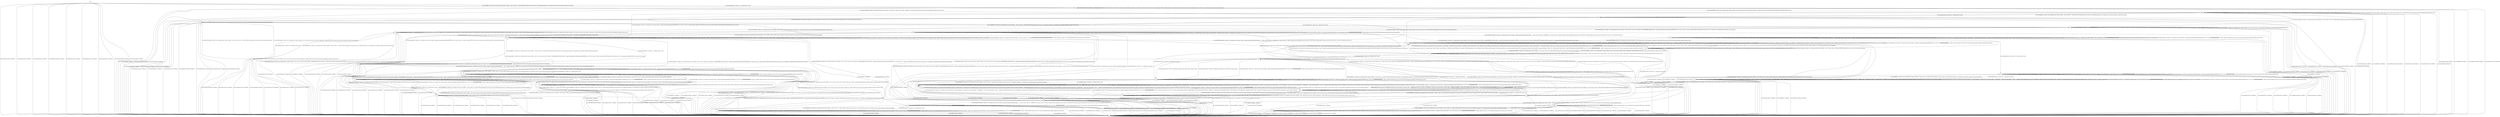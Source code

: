 digraph g {

	s0 [shape="circle" label="s0"];
	s1 [shape="circle" label="s1"];
	s2 [shape="circle" label="s2"];
	s3 [shape="circle" label="s3"];
	s4 [shape="circle" label="s4"];
	s5 [shape="circle" label="s5"];
	s6 [shape="circle" label="s6"];
	s7 [shape="circle" label="s7"];
	s8 [shape="circle" label="s8"];
	s9 [shape="circle" label="s9"];
	s10 [shape="circle" label="s10"];
	s11 [shape="circle" label="s11"];
	s12 [shape="circle" label="s12"];
	s13 [shape="circle" label="s13"];
	s14 [shape="circle" label="s14"];
	s15 [shape="circle" label="s15"];
	s16 [shape="circle" label="s16"];
	s17 [shape="circle" label="s17"];
	s18 [shape="circle" label="s18"];
	s19 [shape="circle" label="s19"];
	s20 [shape="circle" label="s20"];
	s21 [shape="circle" label="s21"];
	s22 [shape="circle" label="s22"];
	s23 [shape="circle" label="s23"];
	s24 [shape="circle" label="s24"];
	s25 [shape="circle" label="s25"];
	s26 [shape="circle" label="s26"];
	s27 [shape="circle" label="s27"];
	s28 [shape="circle" label="s28"];
	s29 [shape="circle" label="s29"];
	s30 [shape="circle" label="s30"];
	s31 [shape="circle" label="s31"];
	s32 [shape="circle" label="s32"];
	s33 [shape="circle" label="s33"];
	s34 [shape="circle" label="s34"];
	s0 -> s1 [label="user1|remote|DeviceControl / NoElement"];
	s0 -> s2 [label="user1|local|AddDevice / Symbol: CLS_0. Operation result: Success. Evidence: **'status':0,'msg':'ok''**. Reason: HTTP 200 response with success status (0) and confirmation message ('ok') consistently across all reports confirms successful device operation."];
	s0 -> s1 [label="user1|local|RemoveDevice / NoElement"];
	s0 -> s1 [label="user1|local|DeviceControl / NoElement"];
	s0 -> s4 [label="user1|local|InviteToHome / Symbol: CLS_0. Operation result: Success. Evidence: ''error':0,'status':0,'msg':'ok','data':{'qrcode':'11Abs_Len14|'}'. Reason: HTTP 200 with success status and QR code generation confirms invitation success."];
	s0 -> s1 [label="user1|local|RemoveFromHome / NoElement"];
	s0 -> s1 [label="user2|local|DeviceControl / NoElement"];
	s0 -> s1 [label="user2|remote|DeviceControl / NoElement"];
	s0 -> s1 [label="user2|remote|AcceptInvite / NoElement"];
	s0 -> s1 [label="user2|remote|ScanQRCode / NoElement"];
	s0 -> s1 [label="user2|remote|QuitHome / NoElement"];
	s1 -> s1 [label="user1|remote|DeviceControl / NoElement"];
	s1 -> s1 [label="user1|local|AddDevice / NoElement"];
	s1 -> s1 [label="user1|local|RemoveDevice / NoElement"];
	s1 -> s1 [label="user1|local|DeviceControl / NoElement"];
	s1 -> s1 [label="user1|local|InviteToHome / NoElement"];
	s1 -> s1 [label="user1|local|RemoveFromHome / NoElement"];
	s1 -> s1 [label="user2|local|DeviceControl / NoElement"];
	s1 -> s1 [label="user2|remote|DeviceControl / NoElement"];
	s1 -> s1 [label="user2|remote|AcceptInvite / NoElement"];
	s1 -> s1 [label="user2|remote|ScanQRCode / NoElement"];
	s1 -> s1 [label="user2|remote|QuitHome / NoElement"];
	s2 -> s2 [label="user1|remote|DeviceControl / Symbol: CLS_-1. Operation result: Success."];
	s2 -> s1 [label="user1|local|AddDevice / NoElement"];
	s2 -> s0 [label="user1|local|RemoveDevice / Symbol: CLS_-1. Operation result: Success."];
	s2 -> s2 [label="user1|local|DeviceControl / Symbol: CLS_0. Operation result: Undetermined. Evidence: 'Abs_Len28|lu'; 'No decisive payload evidence or clear traffic patterns'. Reason: Traffic analysis shows only length indicators (Abs_Len28) without operation-specific content, error codes, or success confirmation patterns in encrypted UDP streams"];
	s2 -> s3 [label="user1|local|InviteToHome / Symbol: CLS_0. Operation result: Success. Evidence: ''error':0,'status':0,'msg':'ok','data':{'qrcode':'11Abs_Len14|'}'. Reason: HTTP 200 with success status and QR code generation confirms invitation success."];
	s2 -> s1 [label="user1|local|RemoveFromHome / NoElement"];
	s2 -> s1 [label="user2|local|DeviceControl / NoElement"];
	s2 -> s1 [label="user2|remote|DeviceControl / NoElement"];
	s2 -> s1 [label="user2|remote|AcceptInvite / NoElement"];
	s2 -> s1 [label="user2|remote|ScanQRCode / NoElement"];
	s2 -> s1 [label="user2|remote|QuitHome / NoElement"];
	s3 -> s3 [label="user1|remote|DeviceControl / Symbol: CLS_-1. Operation result: Success."];
	s3 -> s1 [label="user1|local|AddDevice / NoElement"];
	s3 -> s4 [label="user1|local|RemoveDevice / Symbol: CLS_-1. Operation result: Success."];
	s3 -> s3 [label="user1|local|DeviceControl / Symbol: CLS_0. Operation result: Undetermined. Evidence: 'Abs_Len28|lu'; 'No decisive payload evidence or clear traffic patterns'. Reason: Traffic analysis shows only length indicators (Abs_Len28) without operation-specific content, error codes, or success confirmation patterns in encrypted UDP streams"];
	s3 -> s3 [label="user1|local|InviteToHome / Symbol: CLS_0. Operation result: Success. Evidence: ''error':0,'status':0,'msg':'ok','data':{'qrcode':'11Abs_Len14|'}'. Reason: HTTP 200 with success status and QR code generation confirms invitation success."];
	s3 -> s1 [label="user1|local|RemoveFromHome / NoElement"];
	s3 -> s1 [label="user2|local|DeviceControl / NoElement"];
	s3 -> s1 [label="user2|remote|DeviceControl / NoElement"];
	s3 -> s1 [label="user2|remote|AcceptInvite / NoElement"];
	s3 -> s5 [label="user2|remote|ScanQRCode / Symbol: CLS_0. Operation result: Success. Evidence: '{'error':0,'status':0,'msg':'ok'}'. Reason: HTTP 200 response with success status code and message confirmation."];
	s3 -> s1 [label="user2|remote|QuitHome / NoElement"];
	s4 -> s1 [label="user1|remote|DeviceControl / NoElement"];
	s4 -> s3 [label="user1|local|AddDevice / Symbol: CLS_0. Operation result: Success. Evidence: **'status':0,'msg':'ok''**. Reason: HTTP 200 response with success status (0) and confirmation message ('ok') consistently across all reports confirms successful device operation."];
	s4 -> s1 [label="user1|local|RemoveDevice / NoElement"];
	s4 -> s1 [label="user1|local|DeviceControl / NoElement"];
	s4 -> s4 [label="user1|local|InviteToHome / Symbol: CLS_0. Operation result: Success. Evidence: ''error':0,'status':0,'msg':'ok','data':{'qrcode':'11Abs_Len14|'}'. Reason: HTTP 200 with success status and QR code generation confirms invitation success."];
	s4 -> s1 [label="user1|local|RemoveFromHome / NoElement"];
	s4 -> s1 [label="user2|local|DeviceControl / NoElement"];
	s4 -> s1 [label="user2|remote|DeviceControl / NoElement"];
	s4 -> s1 [label="user2|remote|AcceptInvite / NoElement"];
	s4 -> s10 [label="user2|remote|ScanQRCode / Symbol: CLS_0. Operation result: Success. Evidence: '{'error':0,'status':0,'msg':'ok'}'. Reason: HTTP 200 response with success status code and message confirmation."];
	s4 -> s1 [label="user2|remote|QuitHome / NoElement"];
	s5 -> s5 [label="user1|remote|DeviceControl / Symbol: CLS_-1. Operation result: Success."];
	s5 -> s1 [label="user1|local|AddDevice / NoElement"];
	s5 -> s10 [label="user1|local|RemoveDevice / Symbol: CLS_-1. Operation result: Success."];
	s5 -> s5 [label="user1|local|DeviceControl / Symbol: CLS_0. Operation result: Undetermined. Evidence: 'Abs_Len28|lu'; 'No decisive payload evidence or clear traffic patterns'. Reason: Traffic analysis shows only length indicators (Abs_Len28) without operation-specific content, error codes, or success confirmation patterns in encrypted UDP streams"];
	s5 -> s34 [label="user1|local|InviteToHome / Symbol: CLS_0. Operation result: Success. Evidence: ''error':0,'status':0,'msg':'ok','data':{'qrcode':'11Abs_Len14|'}'. Reason: HTTP 200 with success status and QR code generation confirms invitation success."];
	s5 -> s1 [label="user1|local|RemoveFromHome / NoElement"];
	s5 -> s1 [label="user2|local|DeviceControl / NoElement"];
	s5 -> s1 [label="user2|remote|DeviceControl / NoElement"];
	s5 -> s6 [label="user2|remote|AcceptInvite / Symbol: CLS_0. Operation result: Success. Evidence: ''error':0,'status':0,'msg':'ok','data':{'familyid':'11b9af345feef8afb71de0053611d0eb'}'; '/appsync/group/member/invited/joinfamily|||||FPSPER{'error':0,'status':0,'msg':'ok'}'. Reason: Consistent HTTP 200 responses with success status (0), 'ok' messages, and confirmed family ID acceptance across all reports."];
	s5 -> s5 [label="user2|remote|ScanQRCode / Symbol: CLS_0. Operation result: Success. Evidence: '{'error':0,'status':0,'msg':'ok'}'. Reason: HTTP 200 response with success status code and message confirmation."];
	s5 -> s1 [label="user2|remote|QuitHome / NoElement"];
	s6 -> s6 [label="user1|remote|DeviceControl / Symbol: CLS_-1. Operation result: Success."];
	s6 -> s1 [label="user1|local|AddDevice / NoElement"];
	s6 -> s8 [label="user1|local|RemoveDevice / Symbol: CLS_-1. Operation result: Success."];
	s6 -> s6 [label="user1|local|DeviceControl / Symbol: CLS_0. Operation result: Undetermined. Evidence: 'Abs_Len28|lu'; 'No decisive payload evidence or clear traffic patterns'. Reason: Traffic analysis shows only length indicators (Abs_Len28) without operation-specific content, error codes, or success confirmation patterns in encrypted UDP streams"];
	s6 -> s7 [label="user1|local|InviteToHome / Symbol: CLS_1. Operation result: Success. Evidence: ''error':0,'status':0,'msg':'ok','data':{'qrcode':'11Abs_Len14|}'. Reason: Successful QR code generation and family member list update confirm invitation completion."];
	s6 -> s14 [label="user1|local|RemoveFromHome / Symbol: CLS_0. Operation result: Success. Evidence: '/appsync/group/member/delfamilymember' + '{'error':0,'status':0,'msg':'ok'}'; 'FPSPER{'error':0,'status':0,'msg':'ok'}'. Reason: Consistent success confirmation across all reports with HTTP POST to deletion endpoint returning success status codes (error:0, status:0) and confirmation message ('ok')"];
	s6 -> s6 [label="user2|local|DeviceControl / Symbol: CLS_0. Operation result: Success. Evidence: 'status':0'; 'Response' messages with payload data. Reason: HTTP 200 equivalent status with status:0 and sustained control responses confirm successful device operation (majority consensus). Note: One report lacked explicit control confirmation."];
	s6 -> s6 [label="user2|remote|DeviceControl / Symbol: CLS_1. Operation result: Success. Evidence: ''name':'Response''; 'POST|/device/control/v2/sdkcontrol'; 'namespace':'DNA.TransmissionControl','name':'Response'. Reason: Multiple successful responses with consistent payload structure and sustained bidirectional HTTP traffic confirming successful control operations."];
	s6 -> s1 [label="user2|remote|AcceptInvite / NoElement"];
	s6 -> s6 [label="user2|remote|ScanQRCode / Symbol: CLS_1. Operation result: Failed. Evidence: '{'error':-2010,'status':-2010,'msg':'������������������'}'. Reason: Negative error code (-2010) with garbled message indicates authentication or system failure."];
	s6 -> s20 [label="user2|remote|QuitHome / Symbol: CLS_1. Operation result: Success. Evidence: '/appsync/group/member/quitfamily|||||FPSPER{'error':0,'status':0,'msg':'ok'}'. Reason: Repeated confirmation of HTTP 200 status with 'ok' message validates successful quitfamily operation despite noted device errors."];
	s7 -> s7 [label="user1|remote|DeviceControl / Symbol: CLS_-1. Operation result: Success."];
	s7 -> s1 [label="user1|local|AddDevice / NoElement"];
	s7 -> s9 [label="user1|local|RemoveDevice / Symbol: CLS_-1. Operation result: Success."];
	s7 -> s7 [label="user1|local|DeviceControl / Symbol: CLS_0. Operation result: Undetermined. Evidence: 'Abs_Len28|lu'; 'No decisive payload evidence or clear traffic patterns'. Reason: Traffic analysis shows only length indicators (Abs_Len28) without operation-specific content, error codes, or success confirmation patterns in encrypted UDP streams"];
	s7 -> s7 [label="user1|local|InviteToHome / Symbol: CLS_1. Operation result: Success. Evidence: ''error':0,'status':0,'msg':'ok','data':{'qrcode':'11Abs_Len14|}'. Reason: Successful QR code generation and family member list update confirm invitation completion."];
	s7 -> s13 [label="user1|local|RemoveFromHome / Symbol: CLS_0. Operation result: Success. Evidence: '/appsync/group/member/delfamilymember' + '{'error':0,'status':0,'msg':'ok'}'; 'FPSPER{'error':0,'status':0,'msg':'ok'}'. Reason: Consistent success confirmation across all reports with HTTP POST to deletion endpoint returning success status codes (error:0, status:0) and confirmation message ('ok')"];
	s7 -> s7 [label="user2|local|DeviceControl / Symbol: CLS_0. Operation result: Success. Evidence: 'status':0'; 'Response' messages with payload data. Reason: HTTP 200 equivalent status with status:0 and sustained control responses confirm successful device operation (majority consensus). Note: One report lacked explicit control confirmation."];
	s7 -> s7 [label="user2|remote|DeviceControl / Symbol: CLS_1. Operation result: Success. Evidence: ''name':'Response''; 'POST|/device/control/v2/sdkcontrol'; 'namespace':'DNA.TransmissionControl','name':'Response'. Reason: Multiple successful responses with consistent payload structure and sustained bidirectional HTTP traffic confirming successful control operations."];
	s7 -> s1 [label="user2|remote|AcceptInvite / NoElement"];
	s7 -> s7 [label="user2|remote|ScanQRCode / Symbol: CLS_2. Operation result: Failed. Evidence: '{'error':-2011,'status':-2011,'msg':'������������������������������'}'. Reason: Negative error code (-2011) with extended garbled message indicates critical system failure."];
	s7 -> s3 [label="user2|remote|QuitHome / Symbol: CLS_1. Operation result: Success. Evidence: '/appsync/group/member/quitfamily|||||FPSPER{'error':0,'status':0,'msg':'ok'}'. Reason: Repeated confirmation of HTTP 200 status with 'ok' message validates successful quitfamily operation despite noted device errors."];
	s8 -> s1 [label="user1|remote|DeviceControl / NoElement"];
	s8 -> s6 [label="user1|local|AddDevice / Symbol: CLS_0. Operation result: Success. Evidence: **'status':0,'msg':'ok''**. Reason: HTTP 200 response with success status (0) and confirmation message ('ok') consistently across all reports confirms successful device operation."];
	s8 -> s1 [label="user1|local|RemoveDevice / NoElement"];
	s8 -> s1 [label="user1|local|DeviceControl / NoElement"];
	s8 -> s9 [label="user1|local|InviteToHome / Symbol: CLS_1. Operation result: Success. Evidence: ''error':0,'status':0,'msg':'ok','data':{'qrcode':'11Abs_Len14|}'. Reason: Successful QR code generation and family member list update confirm invitation completion."];
	s8 -> s16 [label="user1|local|RemoveFromHome / Symbol: CLS_0. Operation result: Success. Evidence: '/appsync/group/member/delfamilymember' + '{'error':0,'status':0,'msg':'ok'}'; 'FPSPER{'error':0,'status':0,'msg':'ok'}'. Reason: Consistent success confirmation across all reports with HTTP POST to deletion endpoint returning success status codes (error:0, status:0) and confirmation message ('ok')"];
	s8 -> s1 [label="user2|local|DeviceControl / NoElement"];
	s8 -> s1 [label="user2|remote|DeviceControl / NoElement"];
	s8 -> s1 [label="user2|remote|AcceptInvite / NoElement"];
	s8 -> s8 [label="user2|remote|ScanQRCode / Symbol: CLS_1. Operation result: Failed. Evidence: '{'error':-2010,'status':-2010,'msg':'������������������'}'. Reason: Negative error code (-2010) with garbled message indicates authentication or system failure."];
	s8 -> s25 [label="user2|remote|QuitHome / Symbol: CLS_0. Operation result: Success. Evidence: '/appsync/group/member/quitfamily|||||FPSPER{'error':0,'status':0,'msg':'ok'}'. Reason: Consistent HTTP 200 status with 'ok' message across all reports confirms successful quitfamily operation."];
	s9 -> s1 [label="user1|remote|DeviceControl / NoElement"];
	s9 -> s7 [label="user1|local|AddDevice / Symbol: CLS_0. Operation result: Success. Evidence: **'status':0,'msg':'ok''**. Reason: HTTP 200 response with success status (0) and confirmation message ('ok') consistently across all reports confirms successful device operation."];
	s9 -> s1 [label="user1|local|RemoveDevice / NoElement"];
	s9 -> s1 [label="user1|local|DeviceControl / NoElement"];
	s9 -> s9 [label="user1|local|InviteToHome / Symbol: CLS_1. Operation result: Success. Evidence: ''error':0,'status':0,'msg':'ok','data':{'qrcode':'11Abs_Len14|}'. Reason: Successful QR code generation and family member list update confirm invitation completion."];
	s9 -> s11 [label="user1|local|RemoveFromHome / Symbol: CLS_0. Operation result: Success. Evidence: '/appsync/group/member/delfamilymember' + '{'error':0,'status':0,'msg':'ok'}'; 'FPSPER{'error':0,'status':0,'msg':'ok'}'. Reason: Consistent success confirmation across all reports with HTTP POST to deletion endpoint returning success status codes (error:0, status:0) and confirmation message ('ok')"];
	s9 -> s1 [label="user2|local|DeviceControl / NoElement"];
	s9 -> s1 [label="user2|remote|DeviceControl / NoElement"];
	s9 -> s1 [label="user2|remote|AcceptInvite / NoElement"];
	s9 -> s9 [label="user2|remote|ScanQRCode / Symbol: CLS_2. Operation result: Failed. Evidence: '{'error':-2011,'status':-2011,'msg':'������������������������������'}'. Reason: Negative error code (-2011) with extended garbled message indicates critical system failure."];
	s9 -> s4 [label="user2|remote|QuitHome / Symbol: CLS_0. Operation result: Success. Evidence: '/appsync/group/member/quitfamily|||||FPSPER{'error':0,'status':0,'msg':'ok'}'. Reason: Consistent HTTP 200 status with 'ok' message across all reports confirms successful quitfamily operation."];
	s10 -> s1 [label="user1|remote|DeviceControl / NoElement"];
	s10 -> s5 [label="user1|local|AddDevice / Symbol: CLS_0. Operation result: Success. Evidence: **'status':0,'msg':'ok''**. Reason: HTTP 200 response with success status (0) and confirmation message ('ok') consistently across all reports confirms successful device operation."];
	s10 -> s1 [label="user1|local|RemoveDevice / NoElement"];
	s10 -> s1 [label="user1|local|DeviceControl / NoElement"];
	s10 -> s33 [label="user1|local|InviteToHome / Symbol: CLS_0. Operation result: Success. Evidence: ''error':0,'status':0,'msg':'ok','data':{'qrcode':'11Abs_Len14|'}'. Reason: HTTP 200 with success status and QR code generation confirms invitation success."];
	s10 -> s1 [label="user1|local|RemoveFromHome / NoElement"];
	s10 -> s1 [label="user2|local|DeviceControl / NoElement"];
	s10 -> s1 [label="user2|remote|DeviceControl / NoElement"];
	s10 -> s8 [label="user2|remote|AcceptInvite / Symbol: CLS_0. Operation result: Success. Evidence: ''error':0,'status':0,'msg':'ok','data':{'familyid':'11b9af345feef8afb71de0053611d0eb'}'; '/appsync/group/member/invited/joinfamily|||||FPSPER{'error':0,'status':0,'msg':'ok'}'. Reason: Consistent HTTP 200 responses with success status (0), 'ok' messages, and confirmed family ID acceptance across all reports."];
	s10 -> s10 [label="user2|remote|ScanQRCode / Symbol: CLS_0. Operation result: Success. Evidence: '{'error':0,'status':0,'msg':'ok'}'. Reason: HTTP 200 response with success status code and message confirmation."];
	s10 -> s1 [label="user2|remote|QuitHome / NoElement"];
	s11 -> s1 [label="user1|remote|DeviceControl / NoElement"];
	s11 -> s12 [label="user1|local|AddDevice / Symbol: CLS_0. Operation result: Success. Evidence: **'status':0,'msg':'ok''**. Reason: HTTP 200 response with success status (0) and confirmation message ('ok') consistently across all reports confirms successful device operation."];
	s11 -> s1 [label="user1|local|RemoveDevice / NoElement"];
	s11 -> s1 [label="user1|local|DeviceControl / NoElement"];
	s11 -> s11 [label="user1|local|InviteToHome / Symbol: CLS_0. Operation result: Success. Evidence: ''error':0,'status':0,'msg':'ok','data':{'qrcode':'11Abs_Len14|'}'. Reason: HTTP 200 with success status and QR code generation confirms invitation success."];
	s11 -> s1 [label="user1|local|RemoveFromHome / NoElement"];
	s11 -> s1 [label="user2|local|DeviceControl / NoElement"];
	s11 -> s1 [label="user2|remote|DeviceControl / NoElement"];
	s11 -> s1 [label="user2|remote|AcceptInvite / NoElement"];
	s11 -> s19 [label="user2|remote|ScanQRCode / Symbol: CLS_0. Operation result: Success. Evidence: '{'error':0,'status':0,'msg':'ok'}'. Reason: HTTP 200 response with success status code and message confirmation."];
	s11 -> s11 [label="user2|remote|QuitHome / Symbol: CLS_5. Operation result: Failed. Evidence: '/appsync/group/member/quitfamily|||||FPSPER{'status':-30107,'msg':'������������'}'. Reason: Unanimous negative status code (-30107) with error message indicates definitive quitfamily operation failure."];
	s12 -> s12 [label="user1|remote|DeviceControl / Symbol: CLS_-1. Operation result: Success."];
	s12 -> s1 [label="user1|local|AddDevice / NoElement"];
	s12 -> s11 [label="user1|local|RemoveDevice / Symbol: CLS_-1. Operation result: Success."];
	s12 -> s12 [label="user1|local|DeviceControl / Symbol: CLS_0. Operation result: Undetermined. Evidence: 'Abs_Len28|lu'; 'No decisive payload evidence or clear traffic patterns'. Reason: Traffic analysis shows only length indicators (Abs_Len28) without operation-specific content, error codes, or success confirmation patterns in encrypted UDP streams"];
	s12 -> s12 [label="user1|local|InviteToHome / Symbol: CLS_0. Operation result: Success. Evidence: ''error':0,'status':0,'msg':'ok','data':{'qrcode':'11Abs_Len14|'}'. Reason: HTTP 200 with success status and QR code generation confirms invitation success."];
	s12 -> s1 [label="user1|local|RemoveFromHome / NoElement"];
	s12 -> s1 [label="user2|local|DeviceControl / NoElement"];
	s12 -> s1 [label="user2|remote|DeviceControl / NoElement"];
	s12 -> s1 [label="user2|remote|AcceptInvite / NoElement"];
	s12 -> s17 [label="user2|remote|ScanQRCode / Symbol: CLS_0. Operation result: Success. Evidence: '{'error':0,'status':0,'msg':'ok'}'. Reason: HTTP 200 response with success status code and message confirmation."];
	s12 -> s12 [label="user2|remote|QuitHome / Symbol: CLS_5. Operation result: Failed. Evidence: '/appsync/group/member/quitfamily|||||FPSPER{'status':-30107,'msg':'������������'}'. Reason: Unanimous negative status code (-30107) with error message indicates definitive quitfamily operation failure."];
	s13 -> s13 [label="user1|remote|DeviceControl / Symbol: CLS_-1. Operation result: Success."];
	s13 -> s1 [label="user1|local|AddDevice / NoElement"];
	s13 -> s26 [label="user1|local|RemoveDevice / Symbol: CLS_-1. Operation result: Success."];
	s13 -> s13 [label="user1|local|DeviceControl / Symbol: CLS_0. Operation result: Undetermined. Evidence: 'Abs_Len28|lu'; 'No decisive payload evidence or clear traffic patterns'. Reason: Traffic analysis shows only length indicators (Abs_Len28) without operation-specific content, error codes, or success confirmation patterns in encrypted UDP streams"];
	s13 -> s13 [label="user1|local|InviteToHome / Symbol: CLS_0. Operation result: Success. Evidence: ''error':0,'status':0,'msg':'ok','data':{'qrcode':'11Abs_Len14|'}'. Reason: HTTP 200 with success status and QR code generation confirms invitation success."];
	s13 -> s1 [label="user1|local|RemoveFromHome / NoElement"];
	s13 -> s13 [label="user2|local|DeviceControl / Symbol: CLS_0. Operation result: Success. Evidence: 'status':0'; 'Response' messages with payload data. Reason: HTTP 200 equivalent status with status:0 and sustained control responses confirm successful device operation (majority consensus). Note: One report lacked explicit control confirmation."];
	s13 -> s13 [label="user2|remote|DeviceControl / Symbol: CLS_1. Operation result: Success. Evidence: ''name':'Response''; 'POST|/device/control/v2/sdkcontrol'; 'namespace':'DNA.TransmissionControl','name':'Response'. Reason: Multiple successful responses with consistent payload structure and sustained bidirectional HTTP traffic confirming successful control operations."];
	s13 -> s1 [label="user2|remote|AcceptInvite / NoElement"];
	s13 -> s18 [label="user2|remote|ScanQRCode / Symbol: CLS_0. Operation result: Success. Evidence: '{'error':0,'status':0,'msg':'ok'}'. Reason: HTTP 200 response with success status code and message confirmation."];
	s13 -> s13 [label="user2|remote|QuitHome / Symbol: CLS_5. Operation result: Failed. Evidence: '/appsync/group/member/quitfamily|||||FPSPER{'status':-30107,'msg':'������������'}'. Reason: Unanimous negative status code (-30107) with error message indicates definitive quitfamily operation failure."];
	s14 -> s14 [label="user1|remote|DeviceControl / Symbol: CLS_-1. Operation result: Success."];
	s14 -> s1 [label="user1|local|AddDevice / NoElement"];
	s14 -> s15 [label="user1|local|RemoveDevice / Symbol: CLS_-1. Operation result: Success."];
	s14 -> s14 [label="user1|local|DeviceControl / Symbol: CLS_0. Operation result: Undetermined. Evidence: 'Abs_Len28|lu'; 'No decisive payload evidence or clear traffic patterns'. Reason: Traffic analysis shows only length indicators (Abs_Len28) without operation-specific content, error codes, or success confirmation patterns in encrypted UDP streams"];
	s14 -> s13 [label="user1|local|InviteToHome / Symbol: CLS_0. Operation result: Success. Evidence: ''error':0,'status':0,'msg':'ok','data':{'qrcode':'11Abs_Len14|'}'. Reason: HTTP 200 with success status and QR code generation confirms invitation success."];
	s14 -> s1 [label="user1|local|RemoveFromHome / NoElement"];
	s14 -> s14 [label="user2|local|DeviceControl / Symbol: CLS_0. Operation result: Success. Evidence: 'status':0'; 'Response' messages with payload data. Reason: HTTP 200 equivalent status with status:0 and sustained control responses confirm successful device operation (majority consensus). Note: One report lacked explicit control confirmation."];
	s14 -> s14 [label="user2|remote|DeviceControl / Symbol: CLS_1. Operation result: Success. Evidence: ''name':'Response''; 'POST|/device/control/v2/sdkcontrol'; 'namespace':'DNA.TransmissionControl','name':'Response'. Reason: Multiple successful responses with consistent payload structure and sustained bidirectional HTTP traffic confirming successful control operations."];
	s14 -> s1 [label="user2|remote|AcceptInvite / NoElement"];
	s14 -> s14 [label="user2|remote|ScanQRCode / Symbol: CLS_1. Operation result: Failed. Evidence: '{'error':-2010,'status':-2010,'msg':'������������������'}'. Reason: Negative error code (-2010) with garbled message indicates authentication or system failure."];
	s14 -> s14 [label="user2|remote|QuitHome / Symbol: CLS_5. Operation result: Failed. Evidence: '/appsync/group/member/quitfamily|||||FPSPER{'status':-30107,'msg':'������������'}'. Reason: Unanimous negative status code (-30107) with error message indicates definitive quitfamily operation failure."];
	s15 -> s1 [label="user1|remote|DeviceControl / NoElement"];
	s15 -> s21 [label="user1|local|AddDevice / Symbol: CLS_0. Operation result: Success. Evidence: **'status':0,'msg':'ok''**. Reason: HTTP 200 response with success status (0) and confirmation message ('ok') consistently across all reports confirms successful device operation."];
	s15 -> s1 [label="user1|local|RemoveDevice / NoElement"];
	s15 -> s1 [label="user1|local|DeviceControl / NoElement"];
	s15 -> s26 [label="user1|local|InviteToHome / Symbol: CLS_0. Operation result: Success. Evidence: ''error':0,'status':0,'msg':'ok','data':{'qrcode':'11Abs_Len14|'}'. Reason: HTTP 200 with success status and QR code generation confirms invitation success."];
	s15 -> s1 [label="user1|local|RemoveFromHome / NoElement"];
	s15 -> s15 [label="user2|local|DeviceControl / Symbol: CLS_NoResponse. Operation result: Failed. Reason: response is empty"];
	s15 -> s15 [label="user2|remote|DeviceControl / Symbol: CLS_NoResponse. Operation result: Failed. Reason: response is empty"];
	s15 -> s1 [label="user2|remote|AcceptInvite / NoElement"];
	s15 -> s15 [label="user2|remote|ScanQRCode / Symbol: CLS_1. Operation result: Failed. Evidence: '{'error':-2010,'status':-2010,'msg':'������������������'}'. Reason: Negative error code (-2010) with garbled message indicates authentication or system failure."];
	s15 -> s15 [label="user2|remote|QuitHome / Symbol: CLS_5. Operation result: Failed. Evidence: '/appsync/group/member/quitfamily|||||FPSPER{'status':-30107,'msg':'������������'}'. Reason: Unanimous negative status code (-30107) with error message indicates definitive quitfamily operation failure."];
	s16 -> s1 [label="user1|remote|DeviceControl / NoElement"];
	s16 -> s24 [label="user1|local|AddDevice / Symbol: CLS_0. Operation result: Success. Evidence: **'status':0,'msg':'ok''**. Reason: HTTP 200 response with success status (0) and confirmation message ('ok') consistently across all reports confirms successful device operation."];
	s16 -> s1 [label="user1|local|RemoveDevice / NoElement"];
	s16 -> s1 [label="user1|local|DeviceControl / NoElement"];
	s16 -> s11 [label="user1|local|InviteToHome / Symbol: CLS_0. Operation result: Success. Evidence: ''error':0,'status':0,'msg':'ok','data':{'qrcode':'11Abs_Len14|'}'. Reason: HTTP 200 with success status and QR code generation confirms invitation success."];
	s16 -> s1 [label="user1|local|RemoveFromHome / NoElement"];
	s16 -> s1 [label="user2|local|DeviceControl / NoElement"];
	s16 -> s1 [label="user2|remote|DeviceControl / NoElement"];
	s16 -> s1 [label="user2|remote|AcceptInvite / NoElement"];
	s16 -> s16 [label="user2|remote|ScanQRCode / Symbol: CLS_1. Operation result: Failed. Evidence: '{'error':-2010,'status':-2010,'msg':'������������������'}'. Reason: Negative error code (-2010) with garbled message indicates authentication or system failure."];
	s16 -> s16 [label="user2|remote|QuitHome / Symbol: CLS_5. Operation result: Failed. Evidence: '/appsync/group/member/quitfamily|||||FPSPER{'status':-30107,'msg':'������������'}'. Reason: Unanimous negative status code (-30107) with error message indicates definitive quitfamily operation failure."];
	s17 -> s17 [label="user1|remote|DeviceControl / Symbol: CLS_-1. Operation result: Success."];
	s17 -> s1 [label="user1|local|AddDevice / NoElement"];
	s17 -> s19 [label="user1|local|RemoveDevice / Symbol: CLS_-1. Operation result: Success."];
	s17 -> s17 [label="user1|local|DeviceControl / Symbol: CLS_0. Operation result: Undetermined. Evidence: 'Abs_Len28|lu'; 'No decisive payload evidence or clear traffic patterns'. Reason: Traffic analysis shows only length indicators (Abs_Len28) without operation-specific content, error codes, or success confirmation patterns in encrypted UDP streams"];
	s17 -> s28 [label="user1|local|InviteToHome / Symbol: CLS_0. Operation result: Success. Evidence: ''error':0,'status':0,'msg':'ok','data':{'qrcode':'11Abs_Len14|'}'. Reason: HTTP 200 with success status and QR code generation confirms invitation success."];
	s17 -> s1 [label="user1|local|RemoveFromHome / NoElement"];
	s17 -> s1 [label="user2|local|DeviceControl / NoElement"];
	s17 -> s1 [label="user2|remote|DeviceControl / NoElement"];
	s17 -> s6 [label="user2|remote|AcceptInvite / Symbol: CLS_0. Operation result: Success. Evidence: ''error':0,'status':0,'msg':'ok','data':{'familyid':'11b9af345feef8afb71de0053611d0eb'}'; '/appsync/group/member/invited/joinfamily|||||FPSPER{'error':0,'status':0,'msg':'ok'}'. Reason: Consistent HTTP 200 responses with success status (0), 'ok' messages, and confirmed family ID acceptance across all reports."];
	s17 -> s17 [label="user2|remote|ScanQRCode / Symbol: CLS_0. Operation result: Success. Evidence: '{'error':0,'status':0,'msg':'ok'}'. Reason: HTTP 200 response with success status code and message confirmation."];
	s17 -> s12 [label="user2|remote|QuitHome / Symbol: CLS_5. Operation result: Failed. Evidence: '/appsync/group/member/quitfamily|||||FPSPER{'status':-30107,'msg':'������������'}'. Reason: Unanimous negative status code (-30107) with error message indicates definitive quitfamily operation failure."];
	s18 -> s18 [label="user1|remote|DeviceControl / Symbol: CLS_-1. Operation result: Success."];
	s18 -> s1 [label="user1|local|AddDevice / NoElement"];
	s18 -> s27 [label="user1|local|RemoveDevice / Symbol: CLS_-1. Operation result: Success."];
	s18 -> s18 [label="user1|local|DeviceControl / Symbol: CLS_0. Operation result: Undetermined. Evidence: 'Abs_Len28|lu'; 'No decisive payload evidence or clear traffic patterns'. Reason: Traffic analysis shows only length indicators (Abs_Len28) without operation-specific content, error codes, or success confirmation patterns in encrypted UDP streams"];
	s18 -> s30 [label="user1|local|InviteToHome / Symbol: CLS_0. Operation result: Success. Evidence: ''error':0,'status':0,'msg':'ok','data':{'qrcode':'11Abs_Len14|'}'. Reason: HTTP 200 with success status and QR code generation confirms invitation success."];
	s18 -> s1 [label="user1|local|RemoveFromHome / NoElement"];
	s18 -> s13 [label="user2|local|DeviceControl / Symbol: CLS_0. Operation result: Success. Evidence: 'status':0'; 'Response' messages with payload data. Reason: HTTP 200 equivalent status with status:0 and sustained control responses confirm successful device operation (majority consensus). Note: One report lacked explicit control confirmation."];
	s18 -> s13 [label="user2|remote|DeviceControl / Symbol: CLS_1. Operation result: Success. Evidence: ''name':'Response''; 'POST|/device/control/v2/sdkcontrol'; 'namespace':'DNA.TransmissionControl','name':'Response'. Reason: Multiple successful responses with consistent payload structure and sustained bidirectional HTTP traffic confirming successful control operations."];
	s18 -> s6 [label="user2|remote|AcceptInvite / Symbol: CLS_0. Operation result: Success. Evidence: ''error':0,'status':0,'msg':'ok','data':{'familyid':'11b9af345feef8afb71de0053611d0eb'}'; '/appsync/group/member/invited/joinfamily|||||FPSPER{'error':0,'status':0,'msg':'ok'}'. Reason: Consistent HTTP 200 responses with success status (0), 'ok' messages, and confirmed family ID acceptance across all reports."];
	s18 -> s18 [label="user2|remote|ScanQRCode / Symbol: CLS_0. Operation result: Success. Evidence: '{'error':0,'status':0,'msg':'ok'}'. Reason: HTTP 200 response with success status code and message confirmation."];
	s18 -> s13 [label="user2|remote|QuitHome / Symbol: CLS_5. Operation result: Failed. Evidence: '/appsync/group/member/quitfamily|||||FPSPER{'status':-30107,'msg':'������������'}'. Reason: Unanimous negative status code (-30107) with error message indicates definitive quitfamily operation failure."];
	s19 -> s1 [label="user1|remote|DeviceControl / NoElement"];
	s19 -> s17 [label="user1|local|AddDevice / Symbol: CLS_0. Operation result: Success. Evidence: **'status':0,'msg':'ok''**. Reason: HTTP 200 response with success status (0) and confirmation message ('ok') consistently across all reports confirms successful device operation."];
	s19 -> s1 [label="user1|local|RemoveDevice / NoElement"];
	s19 -> s1 [label="user1|local|DeviceControl / NoElement"];
	s19 -> s29 [label="user1|local|InviteToHome / Symbol: CLS_0. Operation result: Success. Evidence: ''error':0,'status':0,'msg':'ok','data':{'qrcode':'11Abs_Len14|'}'. Reason: HTTP 200 with success status and QR code generation confirms invitation success."];
	s19 -> s1 [label="user1|local|RemoveFromHome / NoElement"];
	s19 -> s1 [label="user2|local|DeviceControl / NoElement"];
	s19 -> s1 [label="user2|remote|DeviceControl / NoElement"];
	s19 -> s8 [label="user2|remote|AcceptInvite / Symbol: CLS_0. Operation result: Success. Evidence: ''error':0,'status':0,'msg':'ok','data':{'familyid':'11b9af345feef8afb71de0053611d0eb'}'; '/appsync/group/member/invited/joinfamily|||||FPSPER{'error':0,'status':0,'msg':'ok'}'. Reason: Consistent HTTP 200 responses with success status (0), 'ok' messages, and confirmed family ID acceptance across all reports."];
	s19 -> s19 [label="user2|remote|ScanQRCode / Symbol: CLS_0. Operation result: Success. Evidence: '{'error':0,'status':0,'msg':'ok'}'. Reason: HTTP 200 response with success status code and message confirmation."];
	s19 -> s11 [label="user2|remote|QuitHome / Symbol: CLS_5. Operation result: Failed. Evidence: '/appsync/group/member/quitfamily|||||FPSPER{'status':-30107,'msg':'������������'}'. Reason: Unanimous negative status code (-30107) with error message indicates definitive quitfamily operation failure."];
	s20 -> s20 [label="user1|remote|DeviceControl / Symbol: CLS_-1. Operation result: Success."];
	s20 -> s1 [label="user1|local|AddDevice / NoElement"];
	s20 -> s25 [label="user1|local|RemoveDevice / Symbol: CLS_-1. Operation result: Success."];
	s20 -> s20 [label="user1|local|DeviceControl / Symbol: CLS_0. Operation result: Undetermined. Evidence: 'Abs_Len28|lu'; 'No decisive payload evidence or clear traffic patterns'. Reason: Traffic analysis shows only length indicators (Abs_Len28) without operation-specific content, error codes, or success confirmation patterns in encrypted UDP streams"];
	s20 -> s3 [label="user1|local|InviteToHome / Symbol: CLS_0. Operation result: Success. Evidence: ''error':0,'status':0,'msg':'ok','data':{'qrcode':'11Abs_Len14|'}'. Reason: HTTP 200 with success status and QR code generation confirms invitation success."];
	s20 -> s1 [label="user1|local|RemoveFromHome / NoElement"];
	s20 -> s1 [label="user2|local|DeviceControl / NoElement"];
	s20 -> s1 [label="user2|remote|DeviceControl / NoElement"];
	s20 -> s1 [label="user2|remote|AcceptInvite / NoElement"];
	s20 -> s20 [label="user2|remote|ScanQRCode / Symbol: CLS_1. Operation result: Failed. Evidence: '{'error':-2010,'status':-2010,'msg':'������������������'}'. Reason: Negative error code (-2010) with garbled message indicates authentication or system failure."];
	s20 -> s1 [label="user2|remote|QuitHome / NoElement"];
	s21 -> s21 [label="user1|remote|DeviceControl / Symbol: CLS_-1. Operation result: Success."];
	s21 -> s1 [label="user1|local|AddDevice / NoElement"];
	s21 -> s15 [label="user1|local|RemoveDevice / Symbol: CLS_-1. Operation result: Success."];
	s21 -> s21 [label="user1|local|DeviceControl / Symbol: CLS_0. Operation result: Undetermined. Evidence: 'Abs_Len28|lu'; 'No decisive payload evidence or clear traffic patterns'. Reason: Traffic analysis shows only length indicators (Abs_Len28) without operation-specific content, error codes, or success confirmation patterns in encrypted UDP streams"];
	s21 -> s22 [label="user1|local|InviteToHome / Symbol: CLS_0. Operation result: Success. Evidence: ''error':0,'status':0,'msg':'ok','data':{'qrcode':'11Abs_Len14|'}'. Reason: HTTP 200 with success status and QR code generation confirms invitation success."];
	s21 -> s1 [label="user1|local|RemoveFromHome / NoElement"];
	s21 -> s21 [label="user2|local|DeviceControl / Symbol: CLS_5. Operation result: Undetermined. Evidence: 'UDP traffic pattern'; 'UDP packets with no decipherable content'. Reason: Encrypted UDP traffic patterns present but lack protocol-level success/failure indicators (unanimous consensus)."];
	s21 -> s21 [label="user2|remote|DeviceControl / Symbol: CLS_3. Operation result: Failed. Evidence: ''name':'ErrorResponse', 'message':'device reset, please rebind''; 'ErrorResponse' + 'device reset, please rebind' + status:-7; 'namespace':'DNA.TransmissionControl','name':'ErrorResponse','message':'device reset, please rebind'. Reason: Consistent error responses indicating device reset condition with rebind requirement, supported by multiple error payloads and status code -7."];
	s21 -> s1 [label="user2|remote|AcceptInvite / NoElement"];
	s21 -> s21 [label="user2|remote|ScanQRCode / Symbol: CLS_1. Operation result: Failed. Evidence: '{'error':-2010,'status':-2010,'msg':'������������������'}'. Reason: Negative error code (-2010) with garbled message indicates authentication or system failure."];
	s21 -> s21 [label="user2|remote|QuitHome / Symbol: CLS_5. Operation result: Failed. Evidence: '/appsync/group/member/quitfamily|||||FPSPER{'status':-30107,'msg':'������������'}'. Reason: Unanimous negative status code (-30107) with error message indicates definitive quitfamily operation failure."];
	s22 -> s22 [label="user1|remote|DeviceControl / Symbol: CLS_-1. Operation result: Success."];
	s22 -> s1 [label="user1|local|AddDevice / NoElement"];
	s22 -> s26 [label="user1|local|RemoveDevice / Symbol: CLS_-1. Operation result: Success."];
	s22 -> s22 [label="user1|local|DeviceControl / Symbol: CLS_0. Operation result: Undetermined. Evidence: 'Abs_Len28|lu'; 'No decisive payload evidence or clear traffic patterns'. Reason: Traffic analysis shows only length indicators (Abs_Len28) without operation-specific content, error codes, or success confirmation patterns in encrypted UDP streams"];
	s22 -> s22 [label="user1|local|InviteToHome / Symbol: CLS_0. Operation result: Success. Evidence: ''error':0,'status':0,'msg':'ok','data':{'qrcode':'11Abs_Len14|'}'. Reason: HTTP 200 with success status and QR code generation confirms invitation success."];
	s22 -> s1 [label="user1|local|RemoveFromHome / NoElement"];
	s22 -> s22 [label="user2|local|DeviceControl / Symbol: CLS_5. Operation result: Undetermined. Evidence: 'UDP traffic pattern'; 'UDP packets with no decipherable content'. Reason: Encrypted UDP traffic patterns present but lack protocol-level success/failure indicators (unanimous consensus)."];
	s22 -> s22 [label="user2|remote|DeviceControl / Symbol: CLS_3. Operation result: Failed. Evidence: ''name':'ErrorResponse', 'message':'device reset, please rebind''; 'ErrorResponse' + 'device reset, please rebind' + status:-7; 'namespace':'DNA.TransmissionControl','name':'ErrorResponse','message':'device reset, please rebind'. Reason: Consistent error responses indicating device reset condition with rebind requirement, supported by multiple error payloads and status code -7."];
	s22 -> s1 [label="user2|remote|AcceptInvite / NoElement"];
	s22 -> s23 [label="user2|remote|ScanQRCode / Symbol: CLS_0. Operation result: Success. Evidence: '{'error':0,'status':0,'msg':'ok'}'. Reason: HTTP 200 response with success status code and message confirmation."];
	s22 -> s22 [label="user2|remote|QuitHome / Symbol: CLS_5. Operation result: Failed. Evidence: '/appsync/group/member/quitfamily|||||FPSPER{'status':-30107,'msg':'������������'}'. Reason: Unanimous negative status code (-30107) with error message indicates definitive quitfamily operation failure."];
	s23 -> s23 [label="user1|remote|DeviceControl / Symbol: CLS_-1. Operation result: Success."];
	s23 -> s1 [label="user1|local|AddDevice / NoElement"];
	s23 -> s27 [label="user1|local|RemoveDevice / Symbol: CLS_-1. Operation result: Success."];
	s23 -> s23 [label="user1|local|DeviceControl / Symbol: CLS_0. Operation result: Undetermined. Evidence: 'Abs_Len28|lu'; 'No decisive payload evidence or clear traffic patterns'. Reason: Traffic analysis shows only length indicators (Abs_Len28) without operation-specific content, error codes, or success confirmation patterns in encrypted UDP streams"];
	s23 -> s32 [label="user1|local|InviteToHome / Symbol: CLS_0. Operation result: Success. Evidence: ''error':0,'status':0,'msg':'ok','data':{'qrcode':'11Abs_Len14|'}'. Reason: HTTP 200 with success status and QR code generation confirms invitation success."];
	s23 -> s1 [label="user1|local|RemoveFromHome / NoElement"];
	s23 -> s22 [label="user2|local|DeviceControl / Symbol: CLS_5. Operation result: Undetermined. Evidence: 'UDP traffic pattern'; 'UDP packets with no decipherable content'. Reason: Encrypted UDP traffic patterns present but lack protocol-level success/failure indicators (unanimous consensus)."];
	s23 -> s22 [label="user2|remote|DeviceControl / Symbol: CLS_3. Operation result: Failed. Evidence: ''name':'ErrorResponse', 'message':'device reset, please rebind''; 'ErrorResponse' + 'device reset, please rebind' + status:-7; 'namespace':'DNA.TransmissionControl','name':'ErrorResponse','message':'device reset, please rebind'. Reason: Consistent error responses indicating device reset condition with rebind requirement, supported by multiple error payloads and status code -7."];
	s23 -> s6 [label="user2|remote|AcceptInvite / Symbol: CLS_0. Operation result: Success. Evidence: ''error':0,'status':0,'msg':'ok','data':{'familyid':'11b9af345feef8afb71de0053611d0eb'}'; '/appsync/group/member/invited/joinfamily|||||FPSPER{'error':0,'status':0,'msg':'ok'}'. Reason: Consistent HTTP 200 responses with success status (0), 'ok' messages, and confirmed family ID acceptance across all reports."];
	s23 -> s23 [label="user2|remote|ScanQRCode / Symbol: CLS_0. Operation result: Success. Evidence: '{'error':0,'status':0,'msg':'ok'}'. Reason: HTTP 200 response with success status code and message confirmation."];
	s23 -> s22 [label="user2|remote|QuitHome / Symbol: CLS_5. Operation result: Failed. Evidence: '/appsync/group/member/quitfamily|||||FPSPER{'status':-30107,'msg':'������������'}'. Reason: Unanimous negative status code (-30107) with error message indicates definitive quitfamily operation failure."];
	s24 -> s24 [label="user1|remote|DeviceControl / Symbol: CLS_-1. Operation result: Success."];
	s24 -> s1 [label="user1|local|AddDevice / NoElement"];
	s24 -> s16 [label="user1|local|RemoveDevice / Symbol: CLS_-1. Operation result: Success."];
	s24 -> s24 [label="user1|local|DeviceControl / Symbol: CLS_0. Operation result: Undetermined. Evidence: 'Abs_Len28|lu'; 'No decisive payload evidence or clear traffic patterns'. Reason: Traffic analysis shows only length indicators (Abs_Len28) without operation-specific content, error codes, or success confirmation patterns in encrypted UDP streams"];
	s24 -> s12 [label="user1|local|InviteToHome / Symbol: CLS_0. Operation result: Success. Evidence: ''error':0,'status':0,'msg':'ok','data':{'qrcode':'11Abs_Len14|'}'. Reason: HTTP 200 with success status and QR code generation confirms invitation success."];
	s24 -> s1 [label="user1|local|RemoveFromHome / NoElement"];
	s24 -> s1 [label="user2|local|DeviceControl / NoElement"];
	s24 -> s1 [label="user2|remote|DeviceControl / NoElement"];
	s24 -> s1 [label="user2|remote|AcceptInvite / NoElement"];
	s24 -> s24 [label="user2|remote|ScanQRCode / Symbol: CLS_1. Operation result: Failed. Evidence: '{'error':-2010,'status':-2010,'msg':'������������������'}'. Reason: Negative error code (-2010) with garbled message indicates authentication or system failure."];
	s24 -> s24 [label="user2|remote|QuitHome / Symbol: CLS_5. Operation result: Failed. Evidence: '/appsync/group/member/quitfamily|||||FPSPER{'status':-30107,'msg':'������������'}'. Reason: Unanimous negative status code (-30107) with error message indicates definitive quitfamily operation failure."];
	s25 -> s1 [label="user1|remote|DeviceControl / NoElement"];
	s25 -> s20 [label="user1|local|AddDevice / Symbol: CLS_0. Operation result: Success. Evidence: **'status':0,'msg':'ok''**. Reason: HTTP 200 response with success status (0) and confirmation message ('ok') consistently across all reports confirms successful device operation."];
	s25 -> s1 [label="user1|local|RemoveDevice / NoElement"];
	s25 -> s1 [label="user1|local|DeviceControl / NoElement"];
	s25 -> s4 [label="user1|local|InviteToHome / Symbol: CLS_0. Operation result: Success. Evidence: ''error':0,'status':0,'msg':'ok','data':{'qrcode':'11Abs_Len14|'}'. Reason: HTTP 200 with success status and QR code generation confirms invitation success."];
	s25 -> s1 [label="user1|local|RemoveFromHome / NoElement"];
	s25 -> s1 [label="user2|local|DeviceControl / NoElement"];
	s25 -> s1 [label="user2|remote|DeviceControl / NoElement"];
	s25 -> s1 [label="user2|remote|AcceptInvite / NoElement"];
	s25 -> s25 [label="user2|remote|ScanQRCode / Symbol: CLS_1. Operation result: Failed. Evidence: '{'error':-2010,'status':-2010,'msg':'������������������'}'. Reason: Negative error code (-2010) with garbled message indicates authentication or system failure."];
	s25 -> s1 [label="user2|remote|QuitHome / NoElement"];
	s26 -> s1 [label="user1|remote|DeviceControl / NoElement"];
	s26 -> s22 [label="user1|local|AddDevice / Symbol: CLS_0. Operation result: Success. Evidence: **'status':0,'msg':'ok''**. Reason: HTTP 200 response with success status (0) and confirmation message ('ok') consistently across all reports confirms successful device operation."];
	s26 -> s1 [label="user1|local|RemoveDevice / NoElement"];
	s26 -> s1 [label="user1|local|DeviceControl / NoElement"];
	s26 -> s26 [label="user1|local|InviteToHome / Symbol: CLS_0. Operation result: Success. Evidence: ''error':0,'status':0,'msg':'ok','data':{'qrcode':'11Abs_Len14|'}'. Reason: HTTP 200 with success status and QR code generation confirms invitation success."];
	s26 -> s1 [label="user1|local|RemoveFromHome / NoElement"];
	s26 -> s26 [label="user2|local|DeviceControl / Symbol: CLS_NoResponse. Operation result: Failed. Reason: response is empty"];
	s26 -> s26 [label="user2|remote|DeviceControl / Symbol: CLS_NoResponse. Operation result: Failed. Reason: response is empty"];
	s26 -> s1 [label="user2|remote|AcceptInvite / NoElement"];
	s26 -> s27 [label="user2|remote|ScanQRCode / Symbol: CLS_0. Operation result: Success. Evidence: '{'error':0,'status':0,'msg':'ok'}'. Reason: HTTP 200 response with success status code and message confirmation."];
	s26 -> s26 [label="user2|remote|QuitHome / Symbol: CLS_5. Operation result: Failed. Evidence: '/appsync/group/member/quitfamily|||||FPSPER{'status':-30107,'msg':'������������'}'. Reason: Unanimous negative status code (-30107) with error message indicates definitive quitfamily operation failure."];
	s27 -> s1 [label="user1|remote|DeviceControl / NoElement"];
	s27 -> s23 [label="user1|local|AddDevice / Symbol: CLS_0. Operation result: Success. Evidence: **'status':0,'msg':'ok''**. Reason: HTTP 200 response with success status (0) and confirmation message ('ok') consistently across all reports confirms successful device operation."];
	s27 -> s1 [label="user1|local|RemoveDevice / NoElement"];
	s27 -> s1 [label="user1|local|DeviceControl / NoElement"];
	s27 -> s31 [label="user1|local|InviteToHome / Symbol: CLS_0. Operation result: Success. Evidence: ''error':0,'status':0,'msg':'ok','data':{'qrcode':'11Abs_Len14|'}'. Reason: HTTP 200 with success status and QR code generation confirms invitation success."];
	s27 -> s1 [label="user1|local|RemoveFromHome / NoElement"];
	s27 -> s26 [label="user2|local|DeviceControl / Symbol: CLS_NoResponse. Operation result: Failed. Reason: response is empty"];
	s27 -> s26 [label="user2|remote|DeviceControl / Symbol: CLS_NoResponse. Operation result: Failed. Reason: response is empty"];
	s27 -> s8 [label="user2|remote|AcceptInvite / Symbol: CLS_0. Operation result: Success. Evidence: ''error':0,'status':0,'msg':'ok','data':{'familyid':'11b9af345feef8afb71de0053611d0eb'}'; '/appsync/group/member/invited/joinfamily|||||FPSPER{'error':0,'status':0,'msg':'ok'}'. Reason: Consistent HTTP 200 responses with success status (0), 'ok' messages, and confirmed family ID acceptance across all reports."];
	s27 -> s27 [label="user2|remote|ScanQRCode / Symbol: CLS_0. Operation result: Success. Evidence: '{'error':0,'status':0,'msg':'ok'}'. Reason: HTTP 200 response with success status code and message confirmation."];
	s27 -> s26 [label="user2|remote|QuitHome / Symbol: CLS_5. Operation result: Failed. Evidence: '/appsync/group/member/quitfamily|||||FPSPER{'status':-30107,'msg':'������������'}'. Reason: Unanimous negative status code (-30107) with error message indicates definitive quitfamily operation failure."];
	s28 -> s28 [label="user1|remote|DeviceControl / Symbol: CLS_-1. Operation result: Success."];
	s28 -> s1 [label="user1|local|AddDevice / NoElement"];
	s28 -> s29 [label="user1|local|RemoveDevice / Symbol: CLS_-1. Operation result: Success."];
	s28 -> s28 [label="user1|local|DeviceControl / Symbol: CLS_0. Operation result: Undetermined. Evidence: 'Abs_Len28|lu'; 'No decisive payload evidence or clear traffic patterns'. Reason: Traffic analysis shows only length indicators (Abs_Len28) without operation-specific content, error codes, or success confirmation patterns in encrypted UDP streams"];
	s28 -> s28 [label="user1|local|InviteToHome / Symbol: CLS_0. Operation result: Success. Evidence: ''error':0,'status':0,'msg':'ok','data':{'qrcode':'11Abs_Len14|'}'. Reason: HTTP 200 with success status and QR code generation confirms invitation success."];
	s28 -> s1 [label="user1|local|RemoveFromHome / NoElement"];
	s28 -> s1 [label="user2|local|DeviceControl / NoElement"];
	s28 -> s1 [label="user2|remote|DeviceControl / NoElement"];
	s28 -> s7 [label="user2|remote|AcceptInvite / Symbol: CLS_0. Operation result: Success. Evidence: ''error':0,'status':0,'msg':'ok','data':{'familyid':'11b9af345feef8afb71de0053611d0eb'}'; '/appsync/group/member/invited/joinfamily|||||FPSPER{'error':0,'status':0,'msg':'ok'}'. Reason: Consistent HTTP 200 responses with success status (0), 'ok' messages, and confirmed family ID acceptance across all reports."];
	s28 -> s17 [label="user2|remote|ScanQRCode / Symbol: CLS_0. Operation result: Success. Evidence: '{'error':0,'status':0,'msg':'ok'}'. Reason: HTTP 200 response with success status code and message confirmation."];
	s28 -> s12 [label="user2|remote|QuitHome / Symbol: CLS_5. Operation result: Failed. Evidence: '/appsync/group/member/quitfamily|||||FPSPER{'status':-30107,'msg':'������������'}'. Reason: Unanimous negative status code (-30107) with error message indicates definitive quitfamily operation failure."];
	s29 -> s1 [label="user1|remote|DeviceControl / NoElement"];
	s29 -> s28 [label="user1|local|AddDevice / Symbol: CLS_0. Operation result: Success. Evidence: **'status':0,'msg':'ok''**. Reason: HTTP 200 response with success status (0) and confirmation message ('ok') consistently across all reports confirms successful device operation."];
	s29 -> s1 [label="user1|local|RemoveDevice / NoElement"];
	s29 -> s1 [label="user1|local|DeviceControl / NoElement"];
	s29 -> s29 [label="user1|local|InviteToHome / Symbol: CLS_0. Operation result: Success. Evidence: ''error':0,'status':0,'msg':'ok','data':{'qrcode':'11Abs_Len14|'}'. Reason: HTTP 200 with success status and QR code generation confirms invitation success."];
	s29 -> s1 [label="user1|local|RemoveFromHome / NoElement"];
	s29 -> s1 [label="user2|local|DeviceControl / NoElement"];
	s29 -> s1 [label="user2|remote|DeviceControl / NoElement"];
	s29 -> s9 [label="user2|remote|AcceptInvite / Symbol: CLS_0. Operation result: Success. Evidence: ''error':0,'status':0,'msg':'ok','data':{'familyid':'11b9af345feef8afb71de0053611d0eb'}'; '/appsync/group/member/invited/joinfamily|||||FPSPER{'error':0,'status':0,'msg':'ok'}'. Reason: Consistent HTTP 200 responses with success status (0), 'ok' messages, and confirmed family ID acceptance across all reports."];
	s29 -> s19 [label="user2|remote|ScanQRCode / Symbol: CLS_0. Operation result: Success. Evidence: '{'error':0,'status':0,'msg':'ok'}'. Reason: HTTP 200 response with success status code and message confirmation."];
	s29 -> s11 [label="user2|remote|QuitHome / Symbol: CLS_5. Operation result: Failed. Evidence: '/appsync/group/member/quitfamily|||||FPSPER{'status':-30107,'msg':'������������'}'. Reason: Unanimous negative status code (-30107) with error message indicates definitive quitfamily operation failure."];
	s30 -> s30 [label="user1|remote|DeviceControl / Symbol: CLS_-1. Operation result: Success."];
	s30 -> s1 [label="user1|local|AddDevice / NoElement"];
	s30 -> s31 [label="user1|local|RemoveDevice / Symbol: CLS_-1. Operation result: Success."];
	s30 -> s30 [label="user1|local|DeviceControl / Symbol: CLS_0. Operation result: Undetermined. Evidence: 'Abs_Len28|lu'; 'No decisive payload evidence or clear traffic patterns'. Reason: Traffic analysis shows only length indicators (Abs_Len28) without operation-specific content, error codes, or success confirmation patterns in encrypted UDP streams"];
	s30 -> s30 [label="user1|local|InviteToHome / Symbol: CLS_0. Operation result: Success. Evidence: ''error':0,'status':0,'msg':'ok','data':{'qrcode':'11Abs_Len14|'}'. Reason: HTTP 200 with success status and QR code generation confirms invitation success."];
	s30 -> s1 [label="user1|local|RemoveFromHome / NoElement"];
	s30 -> s13 [label="user2|local|DeviceControl / Symbol: CLS_0. Operation result: Success. Evidence: 'status':0'; 'Response' messages with payload data. Reason: HTTP 200 equivalent status with status:0 and sustained control responses confirm successful device operation (majority consensus). Note: One report lacked explicit control confirmation."];
	s30 -> s13 [label="user2|remote|DeviceControl / Symbol: CLS_1. Operation result: Success. Evidence: ''name':'Response''; 'POST|/device/control/v2/sdkcontrol'; 'namespace':'DNA.TransmissionControl','name':'Response'. Reason: Multiple successful responses with consistent payload structure and sustained bidirectional HTTP traffic confirming successful control operations."];
	s30 -> s7 [label="user2|remote|AcceptInvite / Symbol: CLS_0. Operation result: Success. Evidence: ''error':0,'status':0,'msg':'ok','data':{'familyid':'11b9af345feef8afb71de0053611d0eb'}'; '/appsync/group/member/invited/joinfamily|||||FPSPER{'error':0,'status':0,'msg':'ok'}'. Reason: Consistent HTTP 200 responses with success status (0), 'ok' messages, and confirmed family ID acceptance across all reports."];
	s30 -> s18 [label="user2|remote|ScanQRCode / Symbol: CLS_0. Operation result: Success. Evidence: '{'error':0,'status':0,'msg':'ok'}'. Reason: HTTP 200 response with success status code and message confirmation."];
	s30 -> s13 [label="user2|remote|QuitHome / Symbol: CLS_5. Operation result: Failed. Evidence: '/appsync/group/member/quitfamily|||||FPSPER{'status':-30107,'msg':'������������'}'. Reason: Unanimous negative status code (-30107) with error message indicates definitive quitfamily operation failure."];
	s31 -> s1 [label="user1|remote|DeviceControl / NoElement"];
	s31 -> s32 [label="user1|local|AddDevice / Symbol: CLS_0. Operation result: Success. Evidence: **'status':0,'msg':'ok''**. Reason: HTTP 200 response with success status (0) and confirmation message ('ok') consistently across all reports confirms successful device operation."];
	s31 -> s1 [label="user1|local|RemoveDevice / NoElement"];
	s31 -> s1 [label="user1|local|DeviceControl / NoElement"];
	s31 -> s31 [label="user1|local|InviteToHome / Symbol: CLS_0. Operation result: Success. Evidence: ''error':0,'status':0,'msg':'ok','data':{'qrcode':'11Abs_Len14|'}'. Reason: HTTP 200 with success status and QR code generation confirms invitation success."];
	s31 -> s1 [label="user1|local|RemoveFromHome / NoElement"];
	s31 -> s26 [label="user2|local|DeviceControl / Symbol: CLS_NoResponse. Operation result: Failed. Reason: response is empty"];
	s31 -> s26 [label="user2|remote|DeviceControl / Symbol: CLS_NoResponse. Operation result: Failed. Reason: response is empty"];
	s31 -> s9 [label="user2|remote|AcceptInvite / Symbol: CLS_0. Operation result: Success. Evidence: ''error':0,'status':0,'msg':'ok','data':{'familyid':'11b9af345feef8afb71de0053611d0eb'}'; '/appsync/group/member/invited/joinfamily|||||FPSPER{'error':0,'status':0,'msg':'ok'}'. Reason: Consistent HTTP 200 responses with success status (0), 'ok' messages, and confirmed family ID acceptance across all reports."];
	s31 -> s27 [label="user2|remote|ScanQRCode / Symbol: CLS_0. Operation result: Success. Evidence: '{'error':0,'status':0,'msg':'ok'}'. Reason: HTTP 200 response with success status code and message confirmation."];
	s31 -> s26 [label="user2|remote|QuitHome / Symbol: CLS_5. Operation result: Failed. Evidence: '/appsync/group/member/quitfamily|||||FPSPER{'status':-30107,'msg':'������������'}'. Reason: Unanimous negative status code (-30107) with error message indicates definitive quitfamily operation failure."];
	s32 -> s32 [label="user1|remote|DeviceControl / Symbol: CLS_-1. Operation result: Success."];
	s32 -> s1 [label="user1|local|AddDevice / NoElement"];
	s32 -> s31 [label="user1|local|RemoveDevice / Symbol: CLS_-1. Operation result: Success."];
	s32 -> s32 [label="user1|local|DeviceControl / Symbol: CLS_0. Operation result: Undetermined. Evidence: 'Abs_Len28|lu'; 'No decisive payload evidence or clear traffic patterns'. Reason: Traffic analysis shows only length indicators (Abs_Len28) without operation-specific content, error codes, or success confirmation patterns in encrypted UDP streams"];
	s32 -> s32 [label="user1|local|InviteToHome / Symbol: CLS_0. Operation result: Success. Evidence: ''error':0,'status':0,'msg':'ok','data':{'qrcode':'11Abs_Len14|'}'. Reason: HTTP 200 with success status and QR code generation confirms invitation success."];
	s32 -> s1 [label="user1|local|RemoveFromHome / NoElement"];
	s32 -> s22 [label="user2|local|DeviceControl / Symbol: CLS_5. Operation result: Undetermined. Evidence: 'UDP traffic pattern'; 'UDP packets with no decipherable content'. Reason: Encrypted UDP traffic patterns present but lack protocol-level success/failure indicators (unanimous consensus)."];
	s32 -> s22 [label="user2|remote|DeviceControl / Symbol: CLS_3. Operation result: Failed. Evidence: ''name':'ErrorResponse', 'message':'device reset, please rebind''; 'ErrorResponse' + 'device reset, please rebind' + status:-7; 'namespace':'DNA.TransmissionControl','name':'ErrorResponse','message':'device reset, please rebind'. Reason: Consistent error responses indicating device reset condition with rebind requirement, supported by multiple error payloads and status code -7."];
	s32 -> s7 [label="user2|remote|AcceptInvite / Symbol: CLS_0. Operation result: Success. Evidence: ''error':0,'status':0,'msg':'ok','data':{'familyid':'11b9af345feef8afb71de0053611d0eb'}'; '/appsync/group/member/invited/joinfamily|||||FPSPER{'error':0,'status':0,'msg':'ok'}'. Reason: Consistent HTTP 200 responses with success status (0), 'ok' messages, and confirmed family ID acceptance across all reports."];
	s32 -> s23 [label="user2|remote|ScanQRCode / Symbol: CLS_0. Operation result: Success. Evidence: '{'error':0,'status':0,'msg':'ok'}'. Reason: HTTP 200 response with success status code and message confirmation."];
	s32 -> s22 [label="user2|remote|QuitHome / Symbol: CLS_5. Operation result: Failed. Evidence: '/appsync/group/member/quitfamily|||||FPSPER{'status':-30107,'msg':'������������'}'. Reason: Unanimous negative status code (-30107) with error message indicates definitive quitfamily operation failure."];
	s33 -> s1 [label="user1|remote|DeviceControl / NoElement"];
	s33 -> s34 [label="user1|local|AddDevice / Symbol: CLS_0. Operation result: Success. Evidence: **'status':0,'msg':'ok''**. Reason: HTTP 200 response with success status (0) and confirmation message ('ok') consistently across all reports confirms successful device operation."];
	s33 -> s1 [label="user1|local|RemoveDevice / NoElement"];
	s33 -> s1 [label="user1|local|DeviceControl / NoElement"];
	s33 -> s33 [label="user1|local|InviteToHome / Symbol: CLS_0. Operation result: Success. Evidence: ''error':0,'status':0,'msg':'ok','data':{'qrcode':'11Abs_Len14|'}'. Reason: HTTP 200 with success status and QR code generation confirms invitation success."];
	s33 -> s1 [label="user1|local|RemoveFromHome / NoElement"];
	s33 -> s1 [label="user2|local|DeviceControl / NoElement"];
	s33 -> s1 [label="user2|remote|DeviceControl / NoElement"];
	s33 -> s9 [label="user2|remote|AcceptInvite / Symbol: CLS_0. Operation result: Success. Evidence: ''error':0,'status':0,'msg':'ok','data':{'familyid':'11b9af345feef8afb71de0053611d0eb'}'; '/appsync/group/member/invited/joinfamily|||||FPSPER{'error':0,'status':0,'msg':'ok'}'. Reason: Consistent HTTP 200 responses with success status (0), 'ok' messages, and confirmed family ID acceptance across all reports."];
	s33 -> s10 [label="user2|remote|ScanQRCode / Symbol: CLS_0. Operation result: Success. Evidence: '{'error':0,'status':0,'msg':'ok'}'. Reason: HTTP 200 response with success status code and message confirmation."];
	s33 -> s1 [label="user2|remote|QuitHome / NoElement"];
	s34 -> s34 [label="user1|remote|DeviceControl / Symbol: CLS_-1. Operation result: Success."];
	s34 -> s1 [label="user1|local|AddDevice / NoElement"];
	s34 -> s33 [label="user1|local|RemoveDevice / Symbol: CLS_-1. Operation result: Success."];
	s34 -> s34 [label="user1|local|DeviceControl / Symbol: CLS_0. Operation result: Undetermined. Evidence: 'Abs_Len28|lu'; 'No decisive payload evidence or clear traffic patterns'. Reason: Traffic analysis shows only length indicators (Abs_Len28) without operation-specific content, error codes, or success confirmation patterns in encrypted UDP streams"];
	s34 -> s34 [label="user1|local|InviteToHome / Symbol: CLS_0. Operation result: Success. Evidence: ''error':0,'status':0,'msg':'ok','data':{'qrcode':'11Abs_Len14|'}'. Reason: HTTP 200 with success status and QR code generation confirms invitation success."];
	s34 -> s1 [label="user1|local|RemoveFromHome / NoElement"];
	s34 -> s1 [label="user2|local|DeviceControl / NoElement"];
	s34 -> s1 [label="user2|remote|DeviceControl / NoElement"];
	s34 -> s7 [label="user2|remote|AcceptInvite / Symbol: CLS_0. Operation result: Success. Evidence: ''error':0,'status':0,'msg':'ok','data':{'familyid':'11b9af345feef8afb71de0053611d0eb'}'; '/appsync/group/member/invited/joinfamily|||||FPSPER{'error':0,'status':0,'msg':'ok'}'. Reason: Consistent HTTP 200 responses with success status (0), 'ok' messages, and confirmed family ID acceptance across all reports."];
	s34 -> s5 [label="user2|remote|ScanQRCode / Symbol: CLS_0. Operation result: Success. Evidence: '{'error':0,'status':0,'msg':'ok'}'. Reason: HTTP 200 response with success status code and message confirmation."];
	s34 -> s1 [label="user2|remote|QuitHome / NoElement"];

__start0 [label="" shape="none" width="0" height="0"];
__start0 -> s0;

}